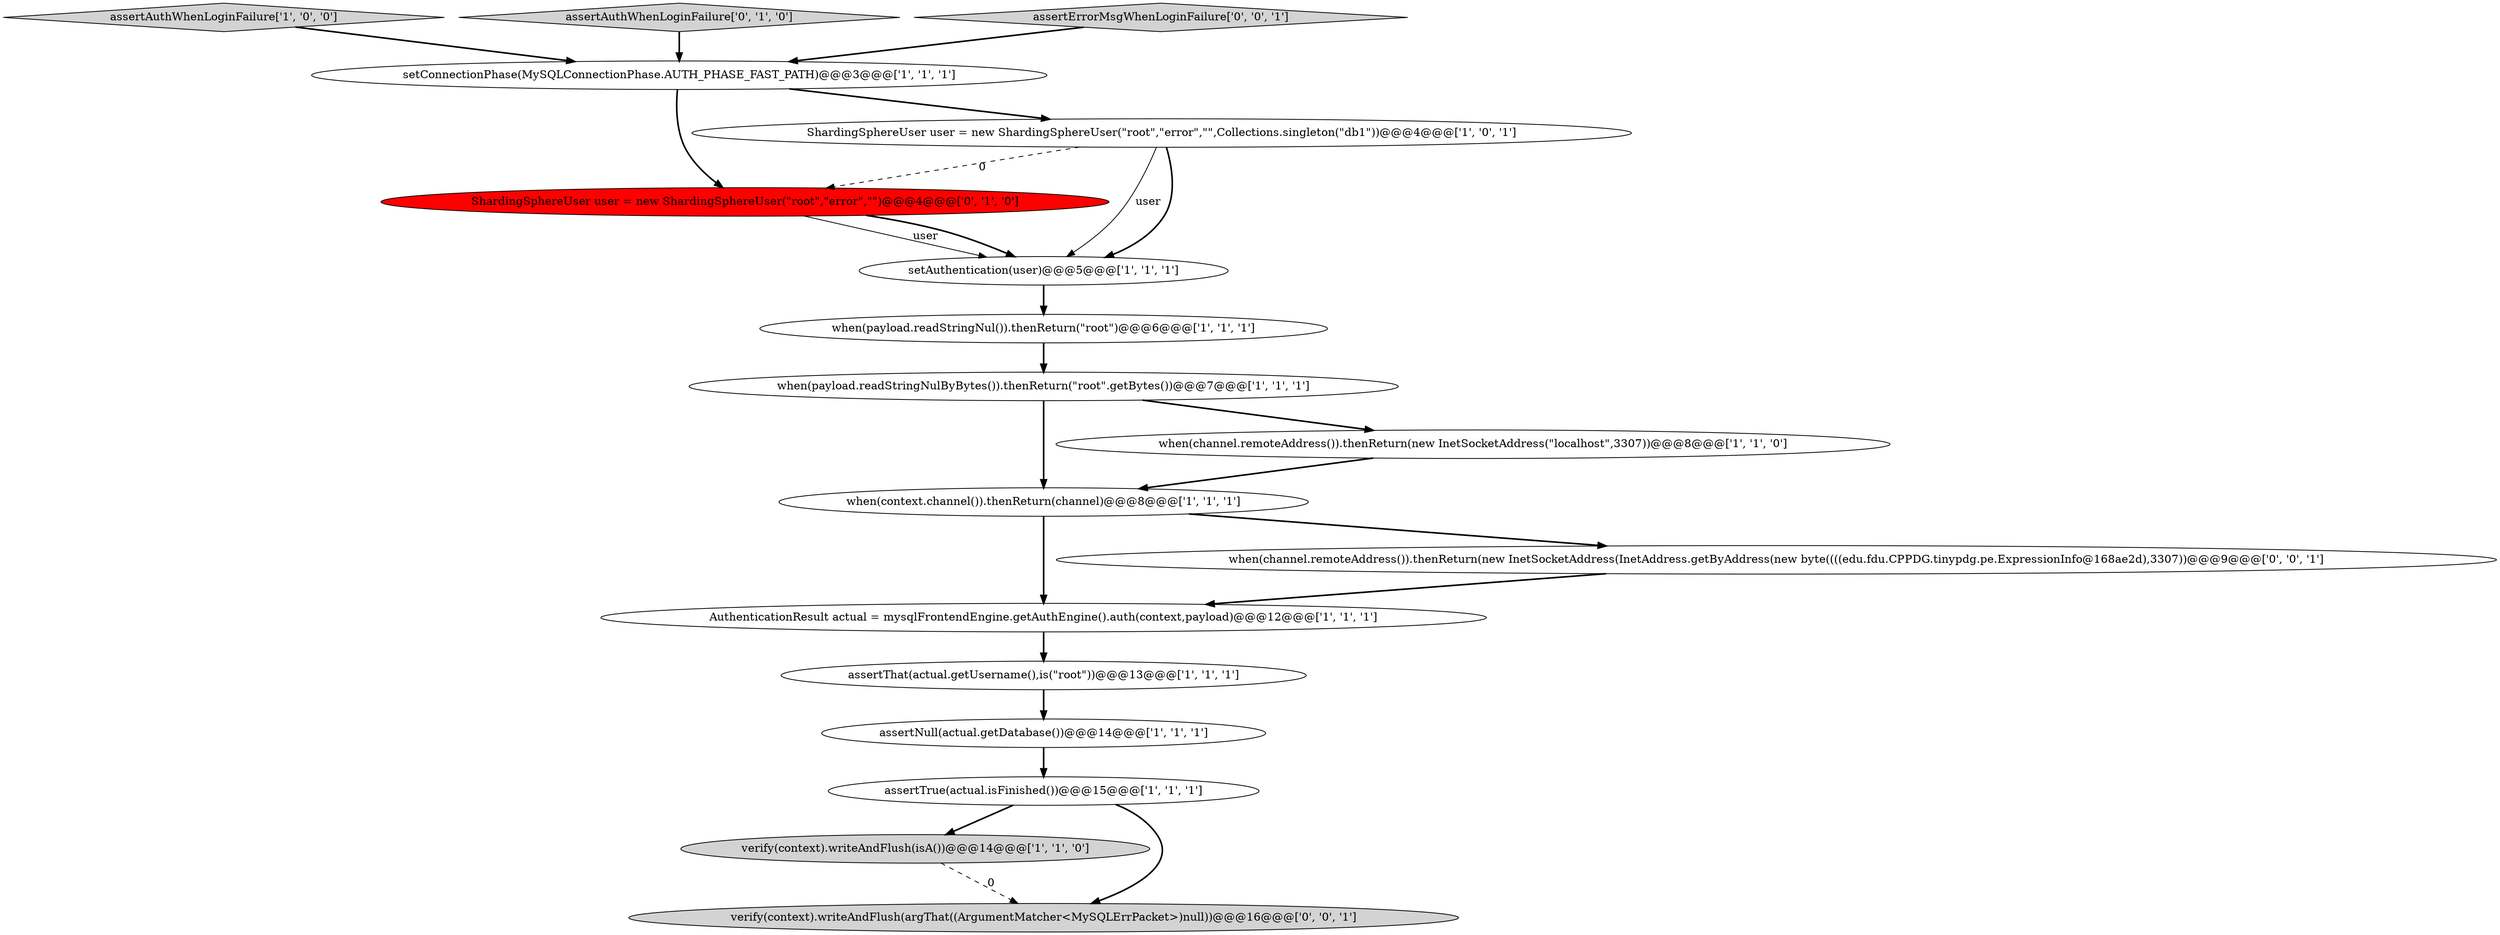 digraph {
2 [style = filled, label = "assertAuthWhenLoginFailure['1', '0', '0']", fillcolor = lightgray, shape = diamond image = "AAA0AAABBB1BBB"];
14 [style = filled, label = "ShardingSphereUser user = new ShardingSphereUser(\"root\",\"error\",\"\")@@@4@@@['0', '1', '0']", fillcolor = red, shape = ellipse image = "AAA1AAABBB2BBB"];
5 [style = filled, label = "assertTrue(actual.isFinished())@@@15@@@['1', '1', '1']", fillcolor = white, shape = ellipse image = "AAA0AAABBB1BBB"];
9 [style = filled, label = "when(context.channel()).thenReturn(channel)@@@8@@@['1', '1', '1']", fillcolor = white, shape = ellipse image = "AAA0AAABBB1BBB"];
4 [style = filled, label = "when(payload.readStringNulByBytes()).thenReturn(\"root\".getBytes())@@@7@@@['1', '1', '1']", fillcolor = white, shape = ellipse image = "AAA0AAABBB1BBB"];
6 [style = filled, label = "assertThat(actual.getUsername(),is(\"root\"))@@@13@@@['1', '1', '1']", fillcolor = white, shape = ellipse image = "AAA0AAABBB1BBB"];
3 [style = filled, label = "AuthenticationResult actual = mysqlFrontendEngine.getAuthEngine().auth(context,payload)@@@12@@@['1', '1', '1']", fillcolor = white, shape = ellipse image = "AAA0AAABBB1BBB"];
11 [style = filled, label = "when(channel.remoteAddress()).thenReturn(new InetSocketAddress(\"localhost\",3307))@@@8@@@['1', '1', '0']", fillcolor = white, shape = ellipse image = "AAA0AAABBB1BBB"];
13 [style = filled, label = "assertAuthWhenLoginFailure['0', '1', '0']", fillcolor = lightgray, shape = diamond image = "AAA0AAABBB2BBB"];
12 [style = filled, label = "verify(context).writeAndFlush(isA())@@@14@@@['1', '1', '0']", fillcolor = lightgray, shape = ellipse image = "AAA0AAABBB1BBB"];
16 [style = filled, label = "verify(context).writeAndFlush(argThat((ArgumentMatcher<MySQLErrPacket>)null))@@@16@@@['0', '0', '1']", fillcolor = lightgray, shape = ellipse image = "AAA0AAABBB3BBB"];
17 [style = filled, label = "when(channel.remoteAddress()).thenReturn(new InetSocketAddress(InetAddress.getByAddress(new byte((((edu.fdu.CPPDG.tinypdg.pe.ExpressionInfo@168ae2d),3307))@@@9@@@['0', '0', '1']", fillcolor = white, shape = ellipse image = "AAA0AAABBB3BBB"];
8 [style = filled, label = "setAuthentication(user)@@@5@@@['1', '1', '1']", fillcolor = white, shape = ellipse image = "AAA0AAABBB1BBB"];
15 [style = filled, label = "assertErrorMsgWhenLoginFailure['0', '0', '1']", fillcolor = lightgray, shape = diamond image = "AAA0AAABBB3BBB"];
0 [style = filled, label = "assertNull(actual.getDatabase())@@@14@@@['1', '1', '1']", fillcolor = white, shape = ellipse image = "AAA0AAABBB1BBB"];
10 [style = filled, label = "ShardingSphereUser user = new ShardingSphereUser(\"root\",\"error\",\"\",Collections.singleton(\"db1\"))@@@4@@@['1', '0', '1']", fillcolor = white, shape = ellipse image = "AAA0AAABBB1BBB"];
7 [style = filled, label = "when(payload.readStringNul()).thenReturn(\"root\")@@@6@@@['1', '1', '1']", fillcolor = white, shape = ellipse image = "AAA0AAABBB1BBB"];
1 [style = filled, label = "setConnectionPhase(MySQLConnectionPhase.AUTH_PHASE_FAST_PATH)@@@3@@@['1', '1', '1']", fillcolor = white, shape = ellipse image = "AAA0AAABBB1BBB"];
4->9 [style = bold, label=""];
12->16 [style = dashed, label="0"];
2->1 [style = bold, label=""];
14->8 [style = solid, label="user"];
3->6 [style = bold, label=""];
9->17 [style = bold, label=""];
6->0 [style = bold, label=""];
7->4 [style = bold, label=""];
11->9 [style = bold, label=""];
13->1 [style = bold, label=""];
8->7 [style = bold, label=""];
5->16 [style = bold, label=""];
10->8 [style = solid, label="user"];
10->8 [style = bold, label=""];
5->12 [style = bold, label=""];
17->3 [style = bold, label=""];
9->3 [style = bold, label=""];
1->14 [style = bold, label=""];
14->8 [style = bold, label=""];
4->11 [style = bold, label=""];
1->10 [style = bold, label=""];
10->14 [style = dashed, label="0"];
0->5 [style = bold, label=""];
15->1 [style = bold, label=""];
}
